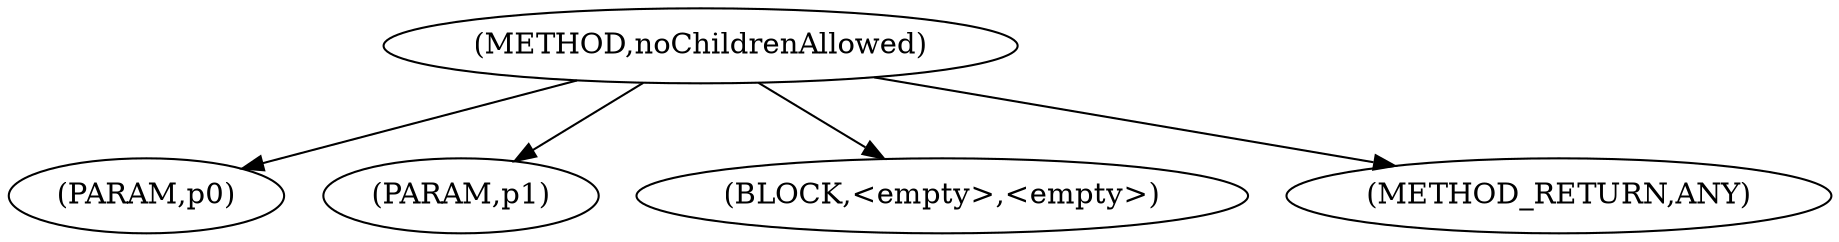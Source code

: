 digraph "noChildrenAllowed" {  
"663" [label = <(METHOD,noChildrenAllowed)> ]
"664" [label = <(PARAM,p0)> ]
"665" [label = <(PARAM,p1)> ]
"666" [label = <(BLOCK,&lt;empty&gt;,&lt;empty&gt;)> ]
"667" [label = <(METHOD_RETURN,ANY)> ]
  "663" -> "664" 
  "663" -> "665" 
  "663" -> "666" 
  "663" -> "667" 
}
